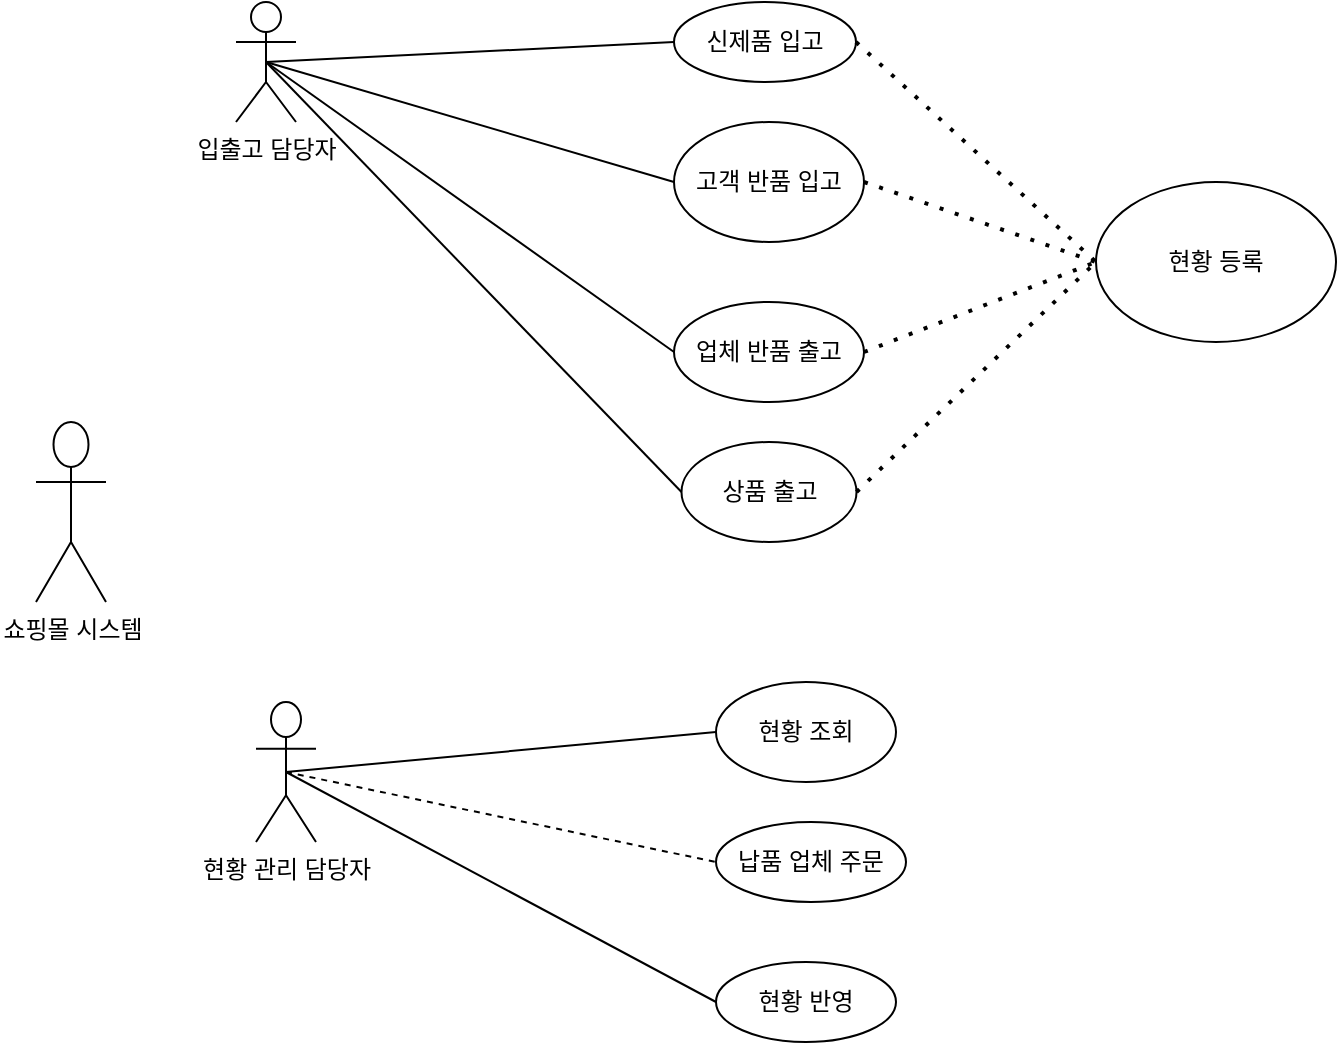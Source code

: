<mxfile version="24.7.12">
  <diagram name="페이지-1" id="fEyby3Iy19uLg-pdXx5m">
    <mxGraphModel dx="1434" dy="746" grid="1" gridSize="10" guides="1" tooltips="1" connect="1" arrows="1" fold="1" page="1" pageScale="1" pageWidth="827" pageHeight="1169" math="0" shadow="0">
      <root>
        <mxCell id="0" />
        <mxCell id="1" parent="0" />
        <mxCell id="bYevosj4q318-zRKyx-l-2" value="입출고 담당자" style="shape=umlActor;verticalLabelPosition=bottom;verticalAlign=top;html=1;outlineConnect=0;" vertex="1" parent="1">
          <mxGeometry x="140" y="50" width="30" height="60" as="geometry" />
        </mxCell>
        <mxCell id="bYevosj4q318-zRKyx-l-4" value="현황 관리 담당자" style="shape=umlActor;verticalLabelPosition=bottom;verticalAlign=top;html=1;outlineConnect=0;" vertex="1" parent="1">
          <mxGeometry x="150" y="400" width="30" height="70" as="geometry" />
        </mxCell>
        <mxCell id="bYevosj4q318-zRKyx-l-8" value="쇼핑몰 시스템&lt;div&gt;&lt;br&gt;&lt;/div&gt;" style="shape=umlActor;verticalLabelPosition=bottom;verticalAlign=top;html=1;outlineConnect=0;" vertex="1" parent="1">
          <mxGeometry x="40" y="260" width="35" height="90" as="geometry" />
        </mxCell>
        <mxCell id="bYevosj4q318-zRKyx-l-9" value="현황 조회" style="ellipse;whiteSpace=wrap;html=1;" vertex="1" parent="1">
          <mxGeometry x="380" y="390" width="90" height="50" as="geometry" />
        </mxCell>
        <mxCell id="bYevosj4q318-zRKyx-l-11" value="납품 업체 주문" style="ellipse;whiteSpace=wrap;html=1;" vertex="1" parent="1">
          <mxGeometry x="380" y="460" width="95" height="40" as="geometry" />
        </mxCell>
        <mxCell id="bYevosj4q318-zRKyx-l-12" value="현황 반영" style="ellipse;whiteSpace=wrap;html=1;" vertex="1" parent="1">
          <mxGeometry x="380" y="530" width="90" height="40" as="geometry" />
        </mxCell>
        <mxCell id="bYevosj4q318-zRKyx-l-13" value="신제품 입고" style="ellipse;whiteSpace=wrap;html=1;" vertex="1" parent="1">
          <mxGeometry x="359" y="50" width="91" height="40" as="geometry" />
        </mxCell>
        <mxCell id="bYevosj4q318-zRKyx-l-14" value="고객 반품 입고" style="ellipse;whiteSpace=wrap;html=1;" vertex="1" parent="1">
          <mxGeometry x="359" y="110" width="95" height="60" as="geometry" />
        </mxCell>
        <mxCell id="bYevosj4q318-zRKyx-l-15" value="상품 출고" style="ellipse;whiteSpace=wrap;html=1;" vertex="1" parent="1">
          <mxGeometry x="362.75" y="270" width="87.5" height="50" as="geometry" />
        </mxCell>
        <mxCell id="bYevosj4q318-zRKyx-l-16" value="업체 반품 출고" style="ellipse;whiteSpace=wrap;html=1;" vertex="1" parent="1">
          <mxGeometry x="359" y="200" width="95" height="50" as="geometry" />
        </mxCell>
        <mxCell id="bYevosj4q318-zRKyx-l-20" value="" style="endArrow=none;html=1;rounded=0;exitX=0.5;exitY=0.5;exitDx=0;exitDy=0;exitPerimeter=0;entryX=0;entryY=0.5;entryDx=0;entryDy=0;" edge="1" parent="1" source="bYevosj4q318-zRKyx-l-2" target="bYevosj4q318-zRKyx-l-13">
          <mxGeometry width="50" height="50" relative="1" as="geometry">
            <mxPoint x="340" y="100" as="sourcePoint" />
            <mxPoint x="390" y="50" as="targetPoint" />
          </mxGeometry>
        </mxCell>
        <mxCell id="bYevosj4q318-zRKyx-l-21" value="" style="endArrow=none;html=1;rounded=0;entryX=0;entryY=0.5;entryDx=0;entryDy=0;exitX=0.5;exitY=0.5;exitDx=0;exitDy=0;exitPerimeter=0;" edge="1" parent="1" source="bYevosj4q318-zRKyx-l-2" target="bYevosj4q318-zRKyx-l-14">
          <mxGeometry width="50" height="50" relative="1" as="geometry">
            <mxPoint x="200" y="165" as="sourcePoint" />
            <mxPoint x="250" y="115" as="targetPoint" />
          </mxGeometry>
        </mxCell>
        <mxCell id="bYevosj4q318-zRKyx-l-22" value="" style="endArrow=none;html=1;rounded=0;entryX=0;entryY=0.5;entryDx=0;entryDy=0;exitX=0.5;exitY=0.5;exitDx=0;exitDy=0;exitPerimeter=0;" edge="1" parent="1" source="bYevosj4q318-zRKyx-l-2" target="bYevosj4q318-zRKyx-l-16">
          <mxGeometry width="50" height="50" relative="1" as="geometry">
            <mxPoint x="160" y="80" as="sourcePoint" />
            <mxPoint x="290" y="180" as="targetPoint" />
          </mxGeometry>
        </mxCell>
        <mxCell id="bYevosj4q318-zRKyx-l-23" value="" style="endArrow=none;html=1;rounded=0;entryX=0;entryY=0.5;entryDx=0;entryDy=0;exitX=0.5;exitY=0.5;exitDx=0;exitDy=0;exitPerimeter=0;" edge="1" parent="1" source="bYevosj4q318-zRKyx-l-2" target="bYevosj4q318-zRKyx-l-15">
          <mxGeometry width="50" height="50" relative="1" as="geometry">
            <mxPoint x="240" y="320" as="sourcePoint" />
            <mxPoint x="290" y="270" as="targetPoint" />
          </mxGeometry>
        </mxCell>
        <mxCell id="bYevosj4q318-zRKyx-l-24" value="현황 등록" style="ellipse;whiteSpace=wrap;html=1;" vertex="1" parent="1">
          <mxGeometry x="570" y="140" width="120" height="80" as="geometry" />
        </mxCell>
        <mxCell id="bYevosj4q318-zRKyx-l-25" value="" style="endArrow=none;dashed=1;html=1;dashPattern=1 3;strokeWidth=2;rounded=0;entryX=0;entryY=0.5;entryDx=0;entryDy=0;exitX=1;exitY=0.5;exitDx=0;exitDy=0;" edge="1" parent="1" source="bYevosj4q318-zRKyx-l-13" target="bYevosj4q318-zRKyx-l-24">
          <mxGeometry width="50" height="50" relative="1" as="geometry">
            <mxPoint x="480" y="120" as="sourcePoint" />
            <mxPoint x="530" y="70" as="targetPoint" />
          </mxGeometry>
        </mxCell>
        <mxCell id="bYevosj4q318-zRKyx-l-26" value="" style="endArrow=none;dashed=1;html=1;dashPattern=1 3;strokeWidth=2;rounded=0;exitX=1;exitY=0.5;exitDx=0;exitDy=0;" edge="1" parent="1" source="bYevosj4q318-zRKyx-l-14">
          <mxGeometry width="50" height="50" relative="1" as="geometry">
            <mxPoint x="470" y="230" as="sourcePoint" />
            <mxPoint x="570" y="180" as="targetPoint" />
          </mxGeometry>
        </mxCell>
        <mxCell id="bYevosj4q318-zRKyx-l-27" value="" style="endArrow=none;dashed=1;html=1;dashPattern=1 3;strokeWidth=2;rounded=0;entryX=0;entryY=0.5;entryDx=0;entryDy=0;exitX=1;exitY=0.5;exitDx=0;exitDy=0;" edge="1" parent="1" source="bYevosj4q318-zRKyx-l-16" target="bYevosj4q318-zRKyx-l-24">
          <mxGeometry width="50" height="50" relative="1" as="geometry">
            <mxPoint x="414" y="440" as="sourcePoint" />
            <mxPoint x="464" y="390" as="targetPoint" />
          </mxGeometry>
        </mxCell>
        <mxCell id="bYevosj4q318-zRKyx-l-28" value="" style="endArrow=none;dashed=1;html=1;dashPattern=1 3;strokeWidth=2;rounded=0;entryX=0;entryY=0.5;entryDx=0;entryDy=0;exitX=1;exitY=0.5;exitDx=0;exitDy=0;" edge="1" parent="1" source="bYevosj4q318-zRKyx-l-15" target="bYevosj4q318-zRKyx-l-24">
          <mxGeometry width="50" height="50" relative="1" as="geometry">
            <mxPoint x="420" y="440" as="sourcePoint" />
            <mxPoint x="470" y="390" as="targetPoint" />
          </mxGeometry>
        </mxCell>
        <mxCell id="bYevosj4q318-zRKyx-l-29" value="" style="endArrow=none;html=1;rounded=0;exitX=0.5;exitY=0.5;exitDx=0;exitDy=0;exitPerimeter=0;entryX=0;entryY=0.5;entryDx=0;entryDy=0;" edge="1" parent="1" source="bYevosj4q318-zRKyx-l-4" target="bYevosj4q318-zRKyx-l-9">
          <mxGeometry width="50" height="50" relative="1" as="geometry">
            <mxPoint x="390" y="410" as="sourcePoint" />
            <mxPoint x="440" y="360" as="targetPoint" />
          </mxGeometry>
        </mxCell>
        <mxCell id="bYevosj4q318-zRKyx-l-30" value="" style="endArrow=none;html=1;rounded=0;exitX=0.5;exitY=0.5;exitDx=0;exitDy=0;exitPerimeter=0;entryX=0;entryY=0.5;entryDx=0;entryDy=0;" edge="1" parent="1" source="bYevosj4q318-zRKyx-l-4" target="bYevosj4q318-zRKyx-l-12">
          <mxGeometry width="50" height="50" relative="1" as="geometry">
            <mxPoint x="400" y="420" as="sourcePoint" />
            <mxPoint x="450" y="370" as="targetPoint" />
          </mxGeometry>
        </mxCell>
        <mxCell id="bYevosj4q318-zRKyx-l-34" value="" style="endArrow=none;dashed=1;html=1;rounded=0;exitX=0.5;exitY=0.5;exitDx=0;exitDy=0;exitPerimeter=0;entryX=0;entryY=0.5;entryDx=0;entryDy=0;" edge="1" parent="1" source="bYevosj4q318-zRKyx-l-4" target="bYevosj4q318-zRKyx-l-11">
          <mxGeometry width="50" height="50" relative="1" as="geometry">
            <mxPoint x="390" y="410" as="sourcePoint" />
            <mxPoint x="440" y="360" as="targetPoint" />
          </mxGeometry>
        </mxCell>
      </root>
    </mxGraphModel>
  </diagram>
</mxfile>
